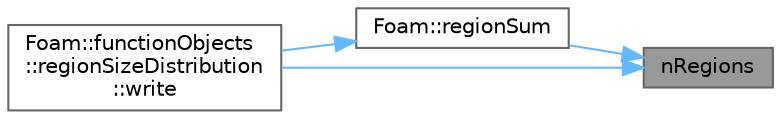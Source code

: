 digraph "nRegions"
{
 // LATEX_PDF_SIZE
  bgcolor="transparent";
  edge [fontname=Helvetica,fontsize=10,labelfontname=Helvetica,labelfontsize=10];
  node [fontname=Helvetica,fontsize=10,shape=box,height=0.2,width=0.4];
  rankdir="RL";
  Node1 [id="Node000001",label="nRegions",height=0.2,width=0.4,color="gray40", fillcolor="grey60", style="filled", fontcolor="black",tooltip=" "];
  Node1 -> Node2 [id="edge1_Node000001_Node000002",dir="back",color="steelblue1",style="solid",tooltip=" "];
  Node2 [id="Node000002",label="Foam::regionSum",height=0.2,width=0.4,color="grey40", fillcolor="white", style="filled",URL="$namespaceFoam.html#aa92b82a558cbff3482d259e88c086929",tooltip=" "];
  Node2 -> Node3 [id="edge2_Node000002_Node000003",dir="back",color="steelblue1",style="solid",tooltip=" "];
  Node3 [id="Node000003",label="Foam::functionObjects\l::regionSizeDistribution\l::write",height=0.2,width=0.4,color="grey40", fillcolor="white", style="filled",URL="$classFoam_1_1functionObjects_1_1regionSizeDistribution.html#ae8f6374e29a250261b3979bbd6e5cb40",tooltip=" "];
  Node1 -> Node3 [id="edge3_Node000001_Node000003",dir="back",color="steelblue1",style="solid",tooltip=" "];
}
